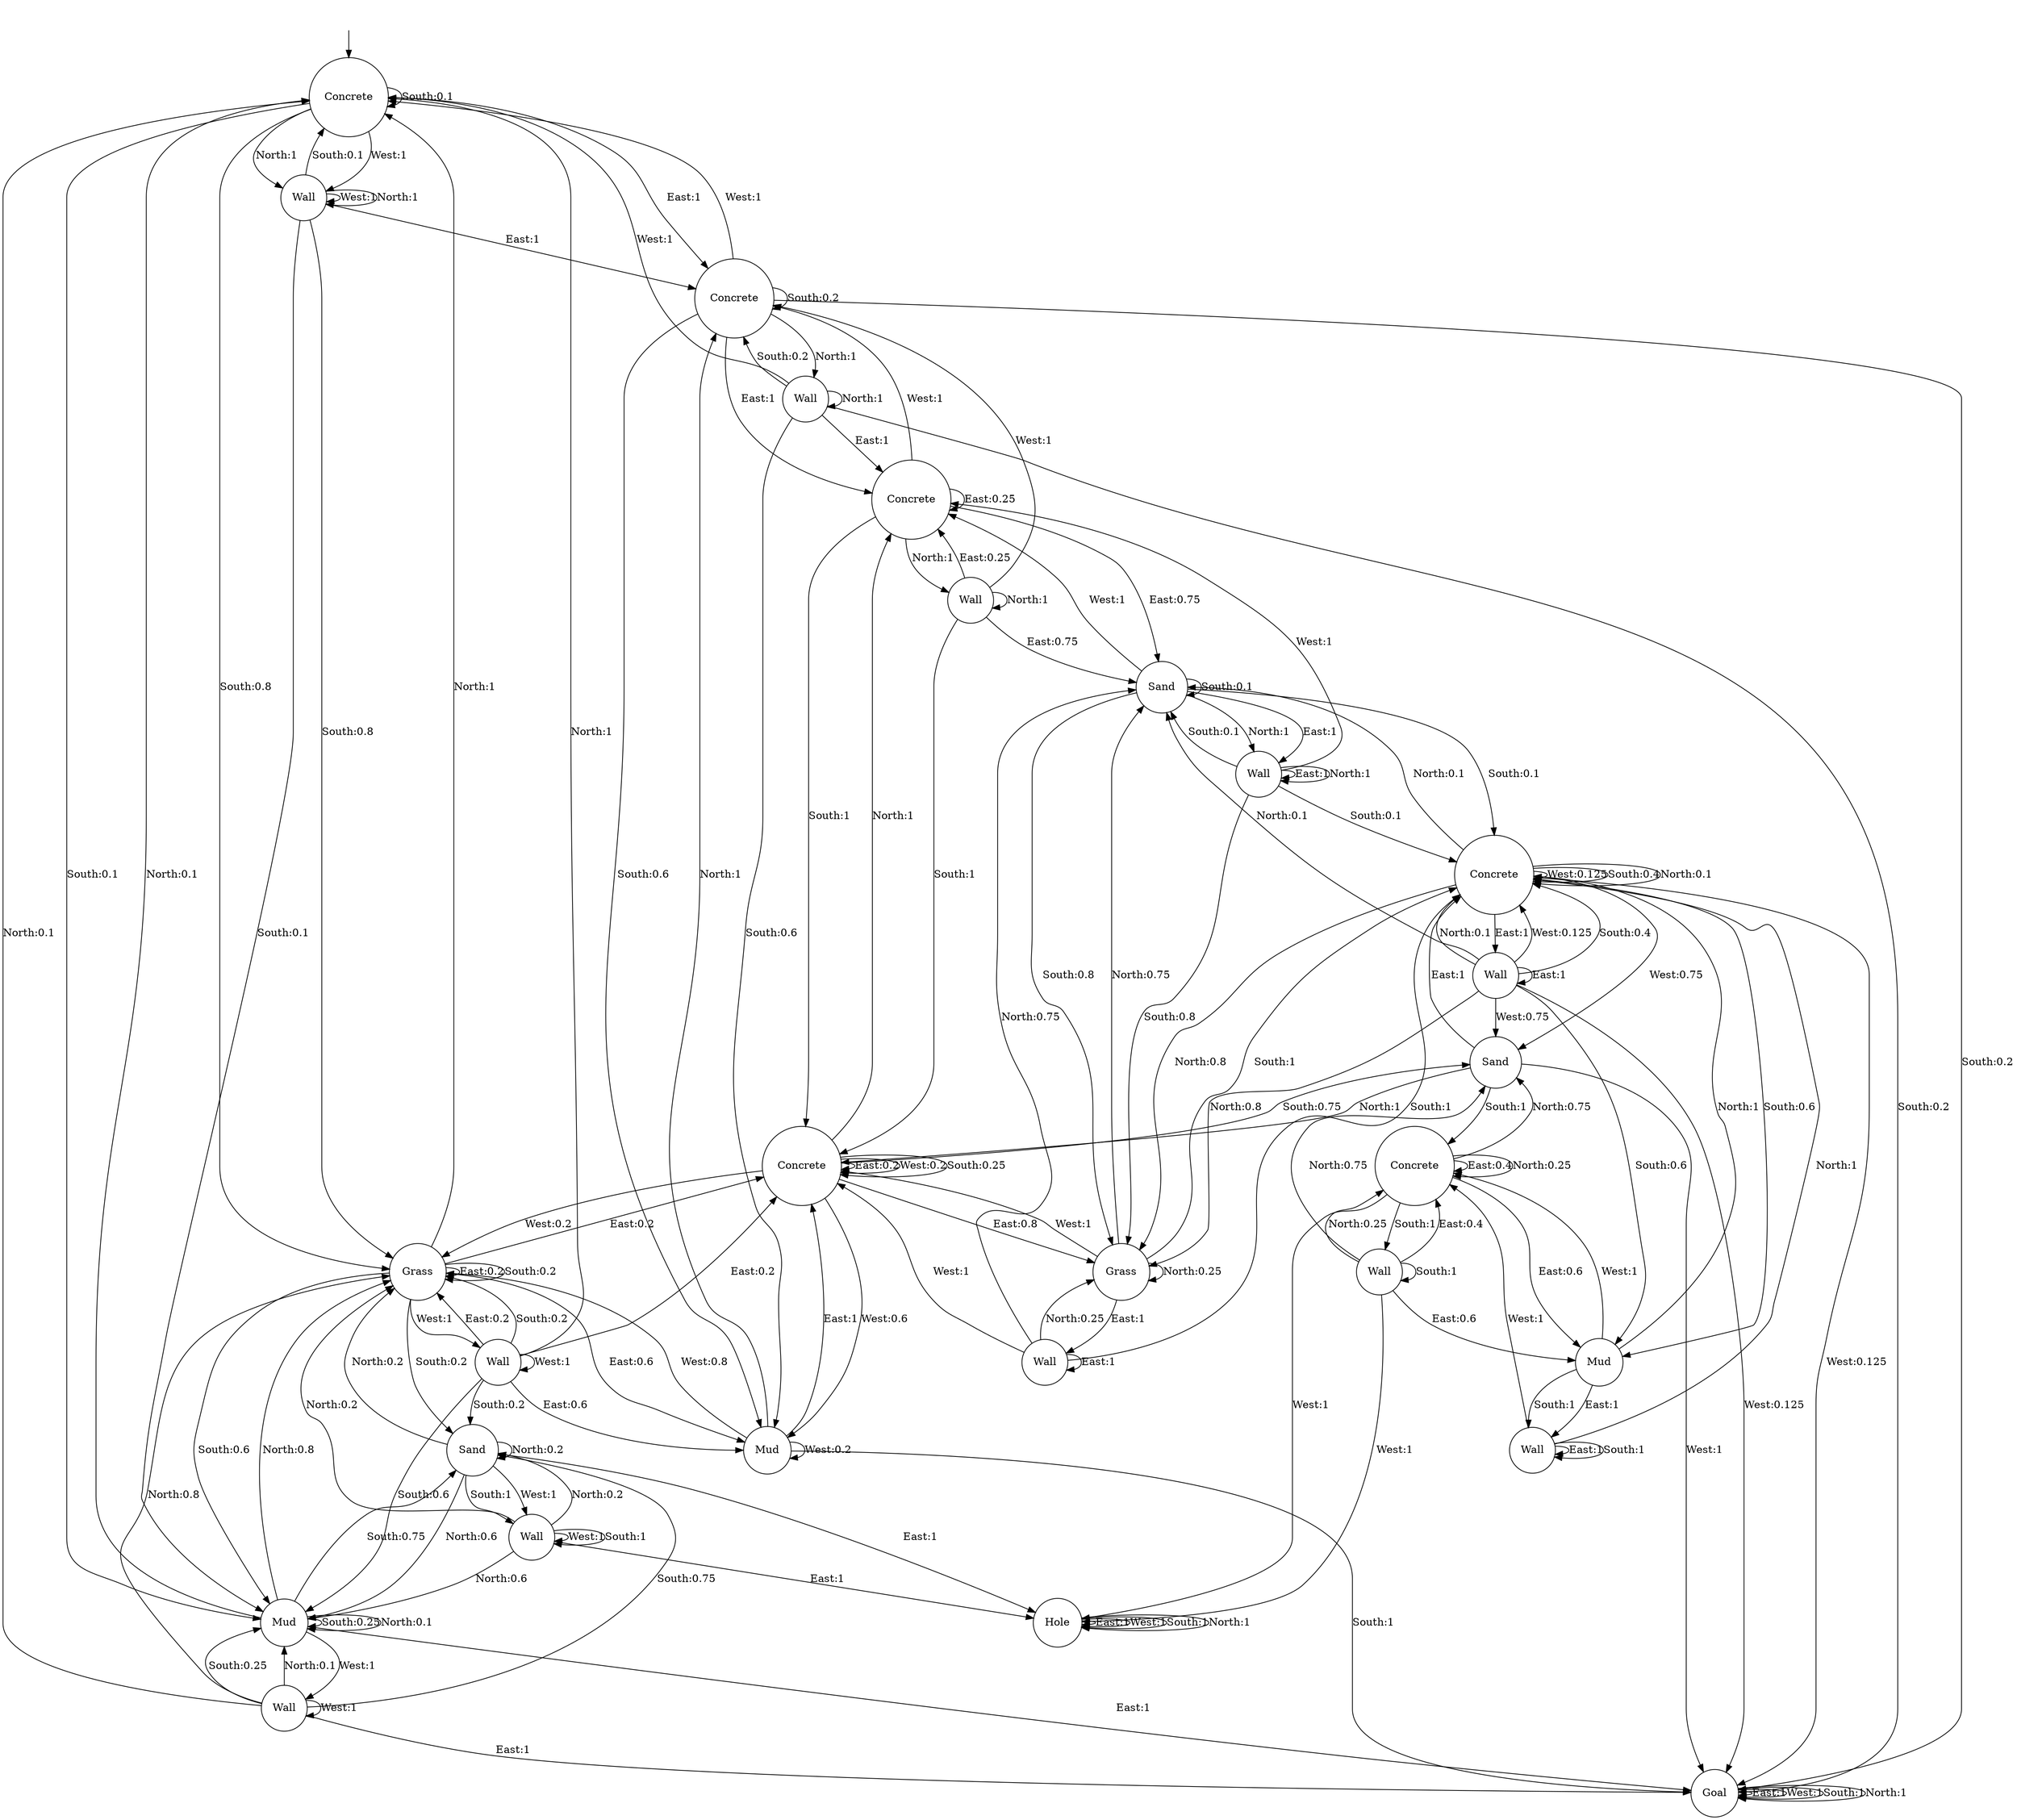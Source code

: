 digraph g {
__start0 [label="" shape="none"];
0 [shape="circle" label="Concrete"];
1 [shape="circle" label="Wall"];
2 [shape="circle" label="Wall"];
3 [shape="circle" label="Grass"];
4 [shape="circle" label="Wall"];
5 [shape="circle" label="Mud"];
6 [shape="circle" label="Wall"];
7 [shape="circle" label="Sand"];
8 [shape="circle" label="Concrete"];
9 [shape="circle" label="Wall"];
10 [shape="circle" label="Mud"];
11 [shape="circle" label="Goal"];
12 [shape="circle" label="Hole"];
13 [shape="circle" label="Concrete"];
14 [shape="circle" label="Wall"];
15 [shape="circle" label="Concrete"];
16 [shape="circle" label="Sand"];
17 [shape="circle" label="Concrete"];
18 [shape="circle" label="Wall"];
19 [shape="circle" label="Wall"];
20 [shape="circle" label="Sand"];
21 [shape="circle" label="Wall"];
22 [shape="circle" label="Grass"];
23 [shape="circle" label="Concrete"];
24 [shape="circle" label="Wall"];
25 [shape="circle" label="Wall"];
26 [shape="circle" label="Mud"];
0 -> 8 [label="East:1"];
0 -> 1 [label="West:1"];
0 -> 0 [label="South:0.1"];
0 -> 3 [label="South:0.8"];
0 -> 5 [label="South:0.1"];
0 -> 1 [label="North:1"];
1 -> 8 [label="East:1"];
1 -> 1 [label="West:1"];
1 -> 0 [label="South:0.1"];
1 -> 3 [label="South:0.8"];
1 -> 5 [label="South:0.1"];
1 -> 1 [label="North:1"];
2 -> 3 [label="East:0.2"];
2 -> 10 [label="East:0.6"];
2 -> 15 [label="East:0.2"];
2 -> 2 [label="West:1"];
2 -> 3 [label="South:0.2"];
2 -> 5 [label="South:0.6"];
2 -> 7 [label="South:0.2"];
2 -> 0 [label="North:1"];
3 -> 3 [label="East:0.2"];
3 -> 10 [label="East:0.6"];
3 -> 15 [label="East:0.2"];
3 -> 2 [label="West:1"];
3 -> 3 [label="South:0.2"];
3 -> 5 [label="South:0.6"];
3 -> 7 [label="South:0.2"];
3 -> 0 [label="North:1"];
4 -> 11 [label="East:1"];
4 -> 4 [label="West:1"];
4 -> 5 [label="South:0.25"];
4 -> 7 [label="South:0.75"];
4 -> 0 [label="North:0.1"];
4 -> 3 [label="North:0.8"];
4 -> 5 [label="North:0.1"];
5 -> 11 [label="East:1"];
5 -> 4 [label="West:1"];
5 -> 5 [label="South:0.25"];
5 -> 7 [label="South:0.75"];
5 -> 0 [label="North:0.1"];
5 -> 3 [label="North:0.8"];
5 -> 5 [label="North:0.1"];
6 -> 12 [label="East:1"];
6 -> 6 [label="West:1"];
6 -> 6 [label="South:1"];
6 -> 3 [label="North:0.2"];
6 -> 5 [label="North:0.6"];
6 -> 7 [label="North:0.2"];
7 -> 12 [label="East:1"];
7 -> 6 [label="West:1"];
7 -> 6 [label="South:1"];
7 -> 3 [label="North:0.2"];
7 -> 5 [label="North:0.6"];
7 -> 7 [label="North:0.2"];
8 -> 13 [label="East:1"];
8 -> 0 [label="West:1"];
8 -> 8 [label="South:0.2"];
8 -> 10 [label="South:0.6"];
8 -> 11 [label="South:0.2"];
8 -> 9 [label="North:1"];
9 -> 13 [label="East:1"];
9 -> 0 [label="West:1"];
9 -> 8 [label="South:0.2"];
9 -> 10 [label="South:0.6"];
9 -> 11 [label="South:0.2"];
9 -> 9 [label="North:1"];
10 -> 15 [label="East:1"];
10 -> 3 [label="West:0.8"];
10 -> 10 [label="West:0.2"];
10 -> 11 [label="South:1"];
10 -> 8 [label="North:1"];
11 -> 11 [label="East:1"];
11 -> 11 [label="West:1"];
11 -> 11 [label="South:1"];
11 -> 11 [label="North:1"];
12 -> 12 [label="East:1"];
12 -> 12 [label="West:1"];
12 -> 12 [label="South:1"];
12 -> 12 [label="North:1"];
13 -> 13 [label="East:0.25"];
13 -> 20 [label="East:0.75"];
13 -> 8 [label="West:1"];
13 -> 15 [label="South:1"];
13 -> 14 [label="North:1"];
14 -> 13 [label="East:0.25"];
14 -> 20 [label="East:0.75"];
14 -> 8 [label="West:1"];
14 -> 15 [label="South:1"];
14 -> 14 [label="North:1"];
15 -> 15 [label="East:0.2"];
15 -> 22 [label="East:0.8"];
15 -> 3 [label="West:0.2"];
15 -> 10 [label="West:0.6"];
15 -> 15 [label="West:0.2"];
15 -> 15 [label="South:0.25"];
15 -> 16 [label="South:0.75"];
15 -> 13 [label="North:1"];
16 -> 23 [label="East:1"];
16 -> 11 [label="West:1"];
16 -> 17 [label="South:1"];
16 -> 15 [label="North:1"];
17 -> 17 [label="East:0.4"];
17 -> 26 [label="East:0.6"];
17 -> 12 [label="West:1"];
17 -> 18 [label="South:1"];
17 -> 16 [label="North:0.75"];
17 -> 17 [label="North:0.25"];
18 -> 17 [label="East:0.4"];
18 -> 26 [label="East:0.6"];
18 -> 12 [label="West:1"];
18 -> 18 [label="South:1"];
18 -> 16 [label="North:0.75"];
18 -> 17 [label="North:0.25"];
19 -> 19 [label="East:1"];
19 -> 13 [label="West:1"];
19 -> 20 [label="South:0.1"];
19 -> 22 [label="South:0.8"];
19 -> 23 [label="South:0.1"];
19 -> 19 [label="North:1"];
20 -> 19 [label="East:1"];
20 -> 13 [label="West:1"];
20 -> 20 [label="South:0.1"];
20 -> 22 [label="South:0.8"];
20 -> 23 [label="South:0.1"];
20 -> 19 [label="North:1"];
21 -> 21 [label="East:1"];
21 -> 15 [label="West:1"];
21 -> 23 [label="South:1"];
21 -> 20 [label="North:0.75"];
21 -> 22 [label="North:0.25"];
22 -> 21 [label="East:1"];
22 -> 15 [label="West:1"];
22 -> 23 [label="South:1"];
22 -> 20 [label="North:0.75"];
22 -> 22 [label="North:0.25"];
23 -> 24 [label="East:1"];
23 -> 11 [label="West:0.125"];
23 -> 16 [label="West:0.75"];
23 -> 23 [label="West:0.125"];
23 -> 23 [label="South:0.4"];
23 -> 26 [label="South:0.6"];
23 -> 20 [label="North:0.1"];
23 -> 22 [label="North:0.8"];
23 -> 23 [label="North:0.1"];
24 -> 24 [label="East:1"];
24 -> 11 [label="West:0.125"];
24 -> 16 [label="West:0.75"];
24 -> 23 [label="West:0.125"];
24 -> 23 [label="South:0.4"];
24 -> 26 [label="South:0.6"];
24 -> 20 [label="North:0.1"];
24 -> 22 [label="North:0.8"];
24 -> 23 [label="North:0.1"];
25 -> 25 [label="East:1"];
25 -> 17 [label="West:1"];
25 -> 25 [label="South:1"];
25 -> 23 [label="North:1"];
26 -> 25 [label="East:1"];
26 -> 17 [label="West:1"];
26 -> 25 [label="South:1"];
26 -> 23 [label="North:1"];
__start0 -> 0;
}
